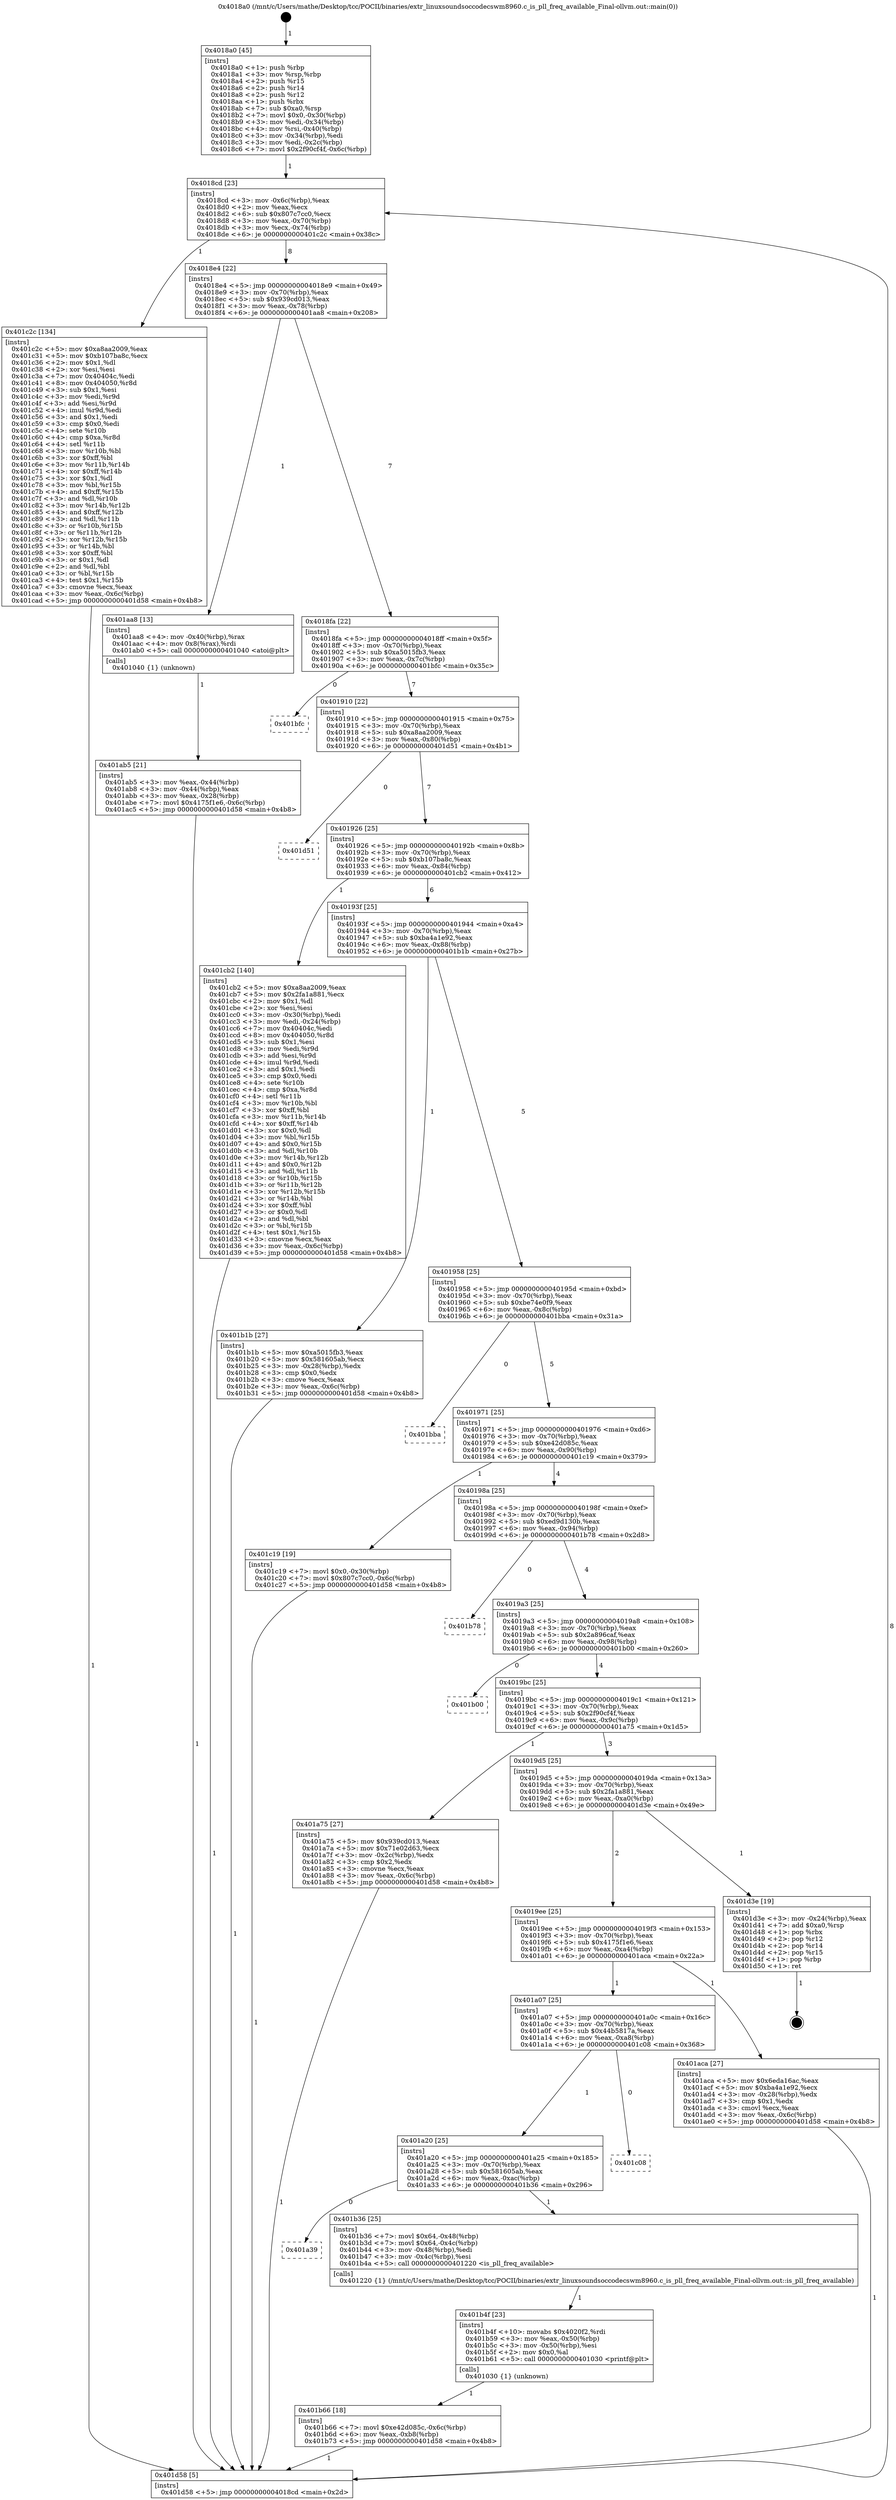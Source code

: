 digraph "0x4018a0" {
  label = "0x4018a0 (/mnt/c/Users/mathe/Desktop/tcc/POCII/binaries/extr_linuxsoundsoccodecswm8960.c_is_pll_freq_available_Final-ollvm.out::main(0))"
  labelloc = "t"
  node[shape=record]

  Entry [label="",width=0.3,height=0.3,shape=circle,fillcolor=black,style=filled]
  "0x4018cd" [label="{
     0x4018cd [23]\l
     | [instrs]\l
     &nbsp;&nbsp;0x4018cd \<+3\>: mov -0x6c(%rbp),%eax\l
     &nbsp;&nbsp;0x4018d0 \<+2\>: mov %eax,%ecx\l
     &nbsp;&nbsp;0x4018d2 \<+6\>: sub $0x807c7cc0,%ecx\l
     &nbsp;&nbsp;0x4018d8 \<+3\>: mov %eax,-0x70(%rbp)\l
     &nbsp;&nbsp;0x4018db \<+3\>: mov %ecx,-0x74(%rbp)\l
     &nbsp;&nbsp;0x4018de \<+6\>: je 0000000000401c2c \<main+0x38c\>\l
  }"]
  "0x401c2c" [label="{
     0x401c2c [134]\l
     | [instrs]\l
     &nbsp;&nbsp;0x401c2c \<+5\>: mov $0xa8aa2009,%eax\l
     &nbsp;&nbsp;0x401c31 \<+5\>: mov $0xb107ba8c,%ecx\l
     &nbsp;&nbsp;0x401c36 \<+2\>: mov $0x1,%dl\l
     &nbsp;&nbsp;0x401c38 \<+2\>: xor %esi,%esi\l
     &nbsp;&nbsp;0x401c3a \<+7\>: mov 0x40404c,%edi\l
     &nbsp;&nbsp;0x401c41 \<+8\>: mov 0x404050,%r8d\l
     &nbsp;&nbsp;0x401c49 \<+3\>: sub $0x1,%esi\l
     &nbsp;&nbsp;0x401c4c \<+3\>: mov %edi,%r9d\l
     &nbsp;&nbsp;0x401c4f \<+3\>: add %esi,%r9d\l
     &nbsp;&nbsp;0x401c52 \<+4\>: imul %r9d,%edi\l
     &nbsp;&nbsp;0x401c56 \<+3\>: and $0x1,%edi\l
     &nbsp;&nbsp;0x401c59 \<+3\>: cmp $0x0,%edi\l
     &nbsp;&nbsp;0x401c5c \<+4\>: sete %r10b\l
     &nbsp;&nbsp;0x401c60 \<+4\>: cmp $0xa,%r8d\l
     &nbsp;&nbsp;0x401c64 \<+4\>: setl %r11b\l
     &nbsp;&nbsp;0x401c68 \<+3\>: mov %r10b,%bl\l
     &nbsp;&nbsp;0x401c6b \<+3\>: xor $0xff,%bl\l
     &nbsp;&nbsp;0x401c6e \<+3\>: mov %r11b,%r14b\l
     &nbsp;&nbsp;0x401c71 \<+4\>: xor $0xff,%r14b\l
     &nbsp;&nbsp;0x401c75 \<+3\>: xor $0x1,%dl\l
     &nbsp;&nbsp;0x401c78 \<+3\>: mov %bl,%r15b\l
     &nbsp;&nbsp;0x401c7b \<+4\>: and $0xff,%r15b\l
     &nbsp;&nbsp;0x401c7f \<+3\>: and %dl,%r10b\l
     &nbsp;&nbsp;0x401c82 \<+3\>: mov %r14b,%r12b\l
     &nbsp;&nbsp;0x401c85 \<+4\>: and $0xff,%r12b\l
     &nbsp;&nbsp;0x401c89 \<+3\>: and %dl,%r11b\l
     &nbsp;&nbsp;0x401c8c \<+3\>: or %r10b,%r15b\l
     &nbsp;&nbsp;0x401c8f \<+3\>: or %r11b,%r12b\l
     &nbsp;&nbsp;0x401c92 \<+3\>: xor %r12b,%r15b\l
     &nbsp;&nbsp;0x401c95 \<+3\>: or %r14b,%bl\l
     &nbsp;&nbsp;0x401c98 \<+3\>: xor $0xff,%bl\l
     &nbsp;&nbsp;0x401c9b \<+3\>: or $0x1,%dl\l
     &nbsp;&nbsp;0x401c9e \<+2\>: and %dl,%bl\l
     &nbsp;&nbsp;0x401ca0 \<+3\>: or %bl,%r15b\l
     &nbsp;&nbsp;0x401ca3 \<+4\>: test $0x1,%r15b\l
     &nbsp;&nbsp;0x401ca7 \<+3\>: cmovne %ecx,%eax\l
     &nbsp;&nbsp;0x401caa \<+3\>: mov %eax,-0x6c(%rbp)\l
     &nbsp;&nbsp;0x401cad \<+5\>: jmp 0000000000401d58 \<main+0x4b8\>\l
  }"]
  "0x4018e4" [label="{
     0x4018e4 [22]\l
     | [instrs]\l
     &nbsp;&nbsp;0x4018e4 \<+5\>: jmp 00000000004018e9 \<main+0x49\>\l
     &nbsp;&nbsp;0x4018e9 \<+3\>: mov -0x70(%rbp),%eax\l
     &nbsp;&nbsp;0x4018ec \<+5\>: sub $0x939cd013,%eax\l
     &nbsp;&nbsp;0x4018f1 \<+3\>: mov %eax,-0x78(%rbp)\l
     &nbsp;&nbsp;0x4018f4 \<+6\>: je 0000000000401aa8 \<main+0x208\>\l
  }"]
  Exit [label="",width=0.3,height=0.3,shape=circle,fillcolor=black,style=filled,peripheries=2]
  "0x401aa8" [label="{
     0x401aa8 [13]\l
     | [instrs]\l
     &nbsp;&nbsp;0x401aa8 \<+4\>: mov -0x40(%rbp),%rax\l
     &nbsp;&nbsp;0x401aac \<+4\>: mov 0x8(%rax),%rdi\l
     &nbsp;&nbsp;0x401ab0 \<+5\>: call 0000000000401040 \<atoi@plt\>\l
     | [calls]\l
     &nbsp;&nbsp;0x401040 \{1\} (unknown)\l
  }"]
  "0x4018fa" [label="{
     0x4018fa [22]\l
     | [instrs]\l
     &nbsp;&nbsp;0x4018fa \<+5\>: jmp 00000000004018ff \<main+0x5f\>\l
     &nbsp;&nbsp;0x4018ff \<+3\>: mov -0x70(%rbp),%eax\l
     &nbsp;&nbsp;0x401902 \<+5\>: sub $0xa5015fb3,%eax\l
     &nbsp;&nbsp;0x401907 \<+3\>: mov %eax,-0x7c(%rbp)\l
     &nbsp;&nbsp;0x40190a \<+6\>: je 0000000000401bfc \<main+0x35c\>\l
  }"]
  "0x401b66" [label="{
     0x401b66 [18]\l
     | [instrs]\l
     &nbsp;&nbsp;0x401b66 \<+7\>: movl $0xe42d085c,-0x6c(%rbp)\l
     &nbsp;&nbsp;0x401b6d \<+6\>: mov %eax,-0xb8(%rbp)\l
     &nbsp;&nbsp;0x401b73 \<+5\>: jmp 0000000000401d58 \<main+0x4b8\>\l
  }"]
  "0x401bfc" [label="{
     0x401bfc\l
  }", style=dashed]
  "0x401910" [label="{
     0x401910 [22]\l
     | [instrs]\l
     &nbsp;&nbsp;0x401910 \<+5\>: jmp 0000000000401915 \<main+0x75\>\l
     &nbsp;&nbsp;0x401915 \<+3\>: mov -0x70(%rbp),%eax\l
     &nbsp;&nbsp;0x401918 \<+5\>: sub $0xa8aa2009,%eax\l
     &nbsp;&nbsp;0x40191d \<+3\>: mov %eax,-0x80(%rbp)\l
     &nbsp;&nbsp;0x401920 \<+6\>: je 0000000000401d51 \<main+0x4b1\>\l
  }"]
  "0x401b4f" [label="{
     0x401b4f [23]\l
     | [instrs]\l
     &nbsp;&nbsp;0x401b4f \<+10\>: movabs $0x4020f2,%rdi\l
     &nbsp;&nbsp;0x401b59 \<+3\>: mov %eax,-0x50(%rbp)\l
     &nbsp;&nbsp;0x401b5c \<+3\>: mov -0x50(%rbp),%esi\l
     &nbsp;&nbsp;0x401b5f \<+2\>: mov $0x0,%al\l
     &nbsp;&nbsp;0x401b61 \<+5\>: call 0000000000401030 \<printf@plt\>\l
     | [calls]\l
     &nbsp;&nbsp;0x401030 \{1\} (unknown)\l
  }"]
  "0x401d51" [label="{
     0x401d51\l
  }", style=dashed]
  "0x401926" [label="{
     0x401926 [25]\l
     | [instrs]\l
     &nbsp;&nbsp;0x401926 \<+5\>: jmp 000000000040192b \<main+0x8b\>\l
     &nbsp;&nbsp;0x40192b \<+3\>: mov -0x70(%rbp),%eax\l
     &nbsp;&nbsp;0x40192e \<+5\>: sub $0xb107ba8c,%eax\l
     &nbsp;&nbsp;0x401933 \<+6\>: mov %eax,-0x84(%rbp)\l
     &nbsp;&nbsp;0x401939 \<+6\>: je 0000000000401cb2 \<main+0x412\>\l
  }"]
  "0x401a39" [label="{
     0x401a39\l
  }", style=dashed]
  "0x401cb2" [label="{
     0x401cb2 [140]\l
     | [instrs]\l
     &nbsp;&nbsp;0x401cb2 \<+5\>: mov $0xa8aa2009,%eax\l
     &nbsp;&nbsp;0x401cb7 \<+5\>: mov $0x2fa1a881,%ecx\l
     &nbsp;&nbsp;0x401cbc \<+2\>: mov $0x1,%dl\l
     &nbsp;&nbsp;0x401cbe \<+2\>: xor %esi,%esi\l
     &nbsp;&nbsp;0x401cc0 \<+3\>: mov -0x30(%rbp),%edi\l
     &nbsp;&nbsp;0x401cc3 \<+3\>: mov %edi,-0x24(%rbp)\l
     &nbsp;&nbsp;0x401cc6 \<+7\>: mov 0x40404c,%edi\l
     &nbsp;&nbsp;0x401ccd \<+8\>: mov 0x404050,%r8d\l
     &nbsp;&nbsp;0x401cd5 \<+3\>: sub $0x1,%esi\l
     &nbsp;&nbsp;0x401cd8 \<+3\>: mov %edi,%r9d\l
     &nbsp;&nbsp;0x401cdb \<+3\>: add %esi,%r9d\l
     &nbsp;&nbsp;0x401cde \<+4\>: imul %r9d,%edi\l
     &nbsp;&nbsp;0x401ce2 \<+3\>: and $0x1,%edi\l
     &nbsp;&nbsp;0x401ce5 \<+3\>: cmp $0x0,%edi\l
     &nbsp;&nbsp;0x401ce8 \<+4\>: sete %r10b\l
     &nbsp;&nbsp;0x401cec \<+4\>: cmp $0xa,%r8d\l
     &nbsp;&nbsp;0x401cf0 \<+4\>: setl %r11b\l
     &nbsp;&nbsp;0x401cf4 \<+3\>: mov %r10b,%bl\l
     &nbsp;&nbsp;0x401cf7 \<+3\>: xor $0xff,%bl\l
     &nbsp;&nbsp;0x401cfa \<+3\>: mov %r11b,%r14b\l
     &nbsp;&nbsp;0x401cfd \<+4\>: xor $0xff,%r14b\l
     &nbsp;&nbsp;0x401d01 \<+3\>: xor $0x0,%dl\l
     &nbsp;&nbsp;0x401d04 \<+3\>: mov %bl,%r15b\l
     &nbsp;&nbsp;0x401d07 \<+4\>: and $0x0,%r15b\l
     &nbsp;&nbsp;0x401d0b \<+3\>: and %dl,%r10b\l
     &nbsp;&nbsp;0x401d0e \<+3\>: mov %r14b,%r12b\l
     &nbsp;&nbsp;0x401d11 \<+4\>: and $0x0,%r12b\l
     &nbsp;&nbsp;0x401d15 \<+3\>: and %dl,%r11b\l
     &nbsp;&nbsp;0x401d18 \<+3\>: or %r10b,%r15b\l
     &nbsp;&nbsp;0x401d1b \<+3\>: or %r11b,%r12b\l
     &nbsp;&nbsp;0x401d1e \<+3\>: xor %r12b,%r15b\l
     &nbsp;&nbsp;0x401d21 \<+3\>: or %r14b,%bl\l
     &nbsp;&nbsp;0x401d24 \<+3\>: xor $0xff,%bl\l
     &nbsp;&nbsp;0x401d27 \<+3\>: or $0x0,%dl\l
     &nbsp;&nbsp;0x401d2a \<+2\>: and %dl,%bl\l
     &nbsp;&nbsp;0x401d2c \<+3\>: or %bl,%r15b\l
     &nbsp;&nbsp;0x401d2f \<+4\>: test $0x1,%r15b\l
     &nbsp;&nbsp;0x401d33 \<+3\>: cmovne %ecx,%eax\l
     &nbsp;&nbsp;0x401d36 \<+3\>: mov %eax,-0x6c(%rbp)\l
     &nbsp;&nbsp;0x401d39 \<+5\>: jmp 0000000000401d58 \<main+0x4b8\>\l
  }"]
  "0x40193f" [label="{
     0x40193f [25]\l
     | [instrs]\l
     &nbsp;&nbsp;0x40193f \<+5\>: jmp 0000000000401944 \<main+0xa4\>\l
     &nbsp;&nbsp;0x401944 \<+3\>: mov -0x70(%rbp),%eax\l
     &nbsp;&nbsp;0x401947 \<+5\>: sub $0xba4a1e92,%eax\l
     &nbsp;&nbsp;0x40194c \<+6\>: mov %eax,-0x88(%rbp)\l
     &nbsp;&nbsp;0x401952 \<+6\>: je 0000000000401b1b \<main+0x27b\>\l
  }"]
  "0x401b36" [label="{
     0x401b36 [25]\l
     | [instrs]\l
     &nbsp;&nbsp;0x401b36 \<+7\>: movl $0x64,-0x48(%rbp)\l
     &nbsp;&nbsp;0x401b3d \<+7\>: movl $0x64,-0x4c(%rbp)\l
     &nbsp;&nbsp;0x401b44 \<+3\>: mov -0x48(%rbp),%edi\l
     &nbsp;&nbsp;0x401b47 \<+3\>: mov -0x4c(%rbp),%esi\l
     &nbsp;&nbsp;0x401b4a \<+5\>: call 0000000000401220 \<is_pll_freq_available\>\l
     | [calls]\l
     &nbsp;&nbsp;0x401220 \{1\} (/mnt/c/Users/mathe/Desktop/tcc/POCII/binaries/extr_linuxsoundsoccodecswm8960.c_is_pll_freq_available_Final-ollvm.out::is_pll_freq_available)\l
  }"]
  "0x401b1b" [label="{
     0x401b1b [27]\l
     | [instrs]\l
     &nbsp;&nbsp;0x401b1b \<+5\>: mov $0xa5015fb3,%eax\l
     &nbsp;&nbsp;0x401b20 \<+5\>: mov $0x581605ab,%ecx\l
     &nbsp;&nbsp;0x401b25 \<+3\>: mov -0x28(%rbp),%edx\l
     &nbsp;&nbsp;0x401b28 \<+3\>: cmp $0x0,%edx\l
     &nbsp;&nbsp;0x401b2b \<+3\>: cmove %ecx,%eax\l
     &nbsp;&nbsp;0x401b2e \<+3\>: mov %eax,-0x6c(%rbp)\l
     &nbsp;&nbsp;0x401b31 \<+5\>: jmp 0000000000401d58 \<main+0x4b8\>\l
  }"]
  "0x401958" [label="{
     0x401958 [25]\l
     | [instrs]\l
     &nbsp;&nbsp;0x401958 \<+5\>: jmp 000000000040195d \<main+0xbd\>\l
     &nbsp;&nbsp;0x40195d \<+3\>: mov -0x70(%rbp),%eax\l
     &nbsp;&nbsp;0x401960 \<+5\>: sub $0xbe74e0f9,%eax\l
     &nbsp;&nbsp;0x401965 \<+6\>: mov %eax,-0x8c(%rbp)\l
     &nbsp;&nbsp;0x40196b \<+6\>: je 0000000000401bba \<main+0x31a\>\l
  }"]
  "0x401a20" [label="{
     0x401a20 [25]\l
     | [instrs]\l
     &nbsp;&nbsp;0x401a20 \<+5\>: jmp 0000000000401a25 \<main+0x185\>\l
     &nbsp;&nbsp;0x401a25 \<+3\>: mov -0x70(%rbp),%eax\l
     &nbsp;&nbsp;0x401a28 \<+5\>: sub $0x581605ab,%eax\l
     &nbsp;&nbsp;0x401a2d \<+6\>: mov %eax,-0xac(%rbp)\l
     &nbsp;&nbsp;0x401a33 \<+6\>: je 0000000000401b36 \<main+0x296\>\l
  }"]
  "0x401bba" [label="{
     0x401bba\l
  }", style=dashed]
  "0x401971" [label="{
     0x401971 [25]\l
     | [instrs]\l
     &nbsp;&nbsp;0x401971 \<+5\>: jmp 0000000000401976 \<main+0xd6\>\l
     &nbsp;&nbsp;0x401976 \<+3\>: mov -0x70(%rbp),%eax\l
     &nbsp;&nbsp;0x401979 \<+5\>: sub $0xe42d085c,%eax\l
     &nbsp;&nbsp;0x40197e \<+6\>: mov %eax,-0x90(%rbp)\l
     &nbsp;&nbsp;0x401984 \<+6\>: je 0000000000401c19 \<main+0x379\>\l
  }"]
  "0x401c08" [label="{
     0x401c08\l
  }", style=dashed]
  "0x401c19" [label="{
     0x401c19 [19]\l
     | [instrs]\l
     &nbsp;&nbsp;0x401c19 \<+7\>: movl $0x0,-0x30(%rbp)\l
     &nbsp;&nbsp;0x401c20 \<+7\>: movl $0x807c7cc0,-0x6c(%rbp)\l
     &nbsp;&nbsp;0x401c27 \<+5\>: jmp 0000000000401d58 \<main+0x4b8\>\l
  }"]
  "0x40198a" [label="{
     0x40198a [25]\l
     | [instrs]\l
     &nbsp;&nbsp;0x40198a \<+5\>: jmp 000000000040198f \<main+0xef\>\l
     &nbsp;&nbsp;0x40198f \<+3\>: mov -0x70(%rbp),%eax\l
     &nbsp;&nbsp;0x401992 \<+5\>: sub $0xed9d130b,%eax\l
     &nbsp;&nbsp;0x401997 \<+6\>: mov %eax,-0x94(%rbp)\l
     &nbsp;&nbsp;0x40199d \<+6\>: je 0000000000401b78 \<main+0x2d8\>\l
  }"]
  "0x401a07" [label="{
     0x401a07 [25]\l
     | [instrs]\l
     &nbsp;&nbsp;0x401a07 \<+5\>: jmp 0000000000401a0c \<main+0x16c\>\l
     &nbsp;&nbsp;0x401a0c \<+3\>: mov -0x70(%rbp),%eax\l
     &nbsp;&nbsp;0x401a0f \<+5\>: sub $0x44b5817a,%eax\l
     &nbsp;&nbsp;0x401a14 \<+6\>: mov %eax,-0xa8(%rbp)\l
     &nbsp;&nbsp;0x401a1a \<+6\>: je 0000000000401c08 \<main+0x368\>\l
  }"]
  "0x401b78" [label="{
     0x401b78\l
  }", style=dashed]
  "0x4019a3" [label="{
     0x4019a3 [25]\l
     | [instrs]\l
     &nbsp;&nbsp;0x4019a3 \<+5\>: jmp 00000000004019a8 \<main+0x108\>\l
     &nbsp;&nbsp;0x4019a8 \<+3\>: mov -0x70(%rbp),%eax\l
     &nbsp;&nbsp;0x4019ab \<+5\>: sub $0x2a896caf,%eax\l
     &nbsp;&nbsp;0x4019b0 \<+6\>: mov %eax,-0x98(%rbp)\l
     &nbsp;&nbsp;0x4019b6 \<+6\>: je 0000000000401b00 \<main+0x260\>\l
  }"]
  "0x401aca" [label="{
     0x401aca [27]\l
     | [instrs]\l
     &nbsp;&nbsp;0x401aca \<+5\>: mov $0x6eda16ac,%eax\l
     &nbsp;&nbsp;0x401acf \<+5\>: mov $0xba4a1e92,%ecx\l
     &nbsp;&nbsp;0x401ad4 \<+3\>: mov -0x28(%rbp),%edx\l
     &nbsp;&nbsp;0x401ad7 \<+3\>: cmp $0x1,%edx\l
     &nbsp;&nbsp;0x401ada \<+3\>: cmovl %ecx,%eax\l
     &nbsp;&nbsp;0x401add \<+3\>: mov %eax,-0x6c(%rbp)\l
     &nbsp;&nbsp;0x401ae0 \<+5\>: jmp 0000000000401d58 \<main+0x4b8\>\l
  }"]
  "0x401b00" [label="{
     0x401b00\l
  }", style=dashed]
  "0x4019bc" [label="{
     0x4019bc [25]\l
     | [instrs]\l
     &nbsp;&nbsp;0x4019bc \<+5\>: jmp 00000000004019c1 \<main+0x121\>\l
     &nbsp;&nbsp;0x4019c1 \<+3\>: mov -0x70(%rbp),%eax\l
     &nbsp;&nbsp;0x4019c4 \<+5\>: sub $0x2f90cf4f,%eax\l
     &nbsp;&nbsp;0x4019c9 \<+6\>: mov %eax,-0x9c(%rbp)\l
     &nbsp;&nbsp;0x4019cf \<+6\>: je 0000000000401a75 \<main+0x1d5\>\l
  }"]
  "0x4019ee" [label="{
     0x4019ee [25]\l
     | [instrs]\l
     &nbsp;&nbsp;0x4019ee \<+5\>: jmp 00000000004019f3 \<main+0x153\>\l
     &nbsp;&nbsp;0x4019f3 \<+3\>: mov -0x70(%rbp),%eax\l
     &nbsp;&nbsp;0x4019f6 \<+5\>: sub $0x4175f1e6,%eax\l
     &nbsp;&nbsp;0x4019fb \<+6\>: mov %eax,-0xa4(%rbp)\l
     &nbsp;&nbsp;0x401a01 \<+6\>: je 0000000000401aca \<main+0x22a\>\l
  }"]
  "0x401a75" [label="{
     0x401a75 [27]\l
     | [instrs]\l
     &nbsp;&nbsp;0x401a75 \<+5\>: mov $0x939cd013,%eax\l
     &nbsp;&nbsp;0x401a7a \<+5\>: mov $0x71e02d63,%ecx\l
     &nbsp;&nbsp;0x401a7f \<+3\>: mov -0x2c(%rbp),%edx\l
     &nbsp;&nbsp;0x401a82 \<+3\>: cmp $0x2,%edx\l
     &nbsp;&nbsp;0x401a85 \<+3\>: cmovne %ecx,%eax\l
     &nbsp;&nbsp;0x401a88 \<+3\>: mov %eax,-0x6c(%rbp)\l
     &nbsp;&nbsp;0x401a8b \<+5\>: jmp 0000000000401d58 \<main+0x4b8\>\l
  }"]
  "0x4019d5" [label="{
     0x4019d5 [25]\l
     | [instrs]\l
     &nbsp;&nbsp;0x4019d5 \<+5\>: jmp 00000000004019da \<main+0x13a\>\l
     &nbsp;&nbsp;0x4019da \<+3\>: mov -0x70(%rbp),%eax\l
     &nbsp;&nbsp;0x4019dd \<+5\>: sub $0x2fa1a881,%eax\l
     &nbsp;&nbsp;0x4019e2 \<+6\>: mov %eax,-0xa0(%rbp)\l
     &nbsp;&nbsp;0x4019e8 \<+6\>: je 0000000000401d3e \<main+0x49e\>\l
  }"]
  "0x401d58" [label="{
     0x401d58 [5]\l
     | [instrs]\l
     &nbsp;&nbsp;0x401d58 \<+5\>: jmp 00000000004018cd \<main+0x2d\>\l
  }"]
  "0x4018a0" [label="{
     0x4018a0 [45]\l
     | [instrs]\l
     &nbsp;&nbsp;0x4018a0 \<+1\>: push %rbp\l
     &nbsp;&nbsp;0x4018a1 \<+3\>: mov %rsp,%rbp\l
     &nbsp;&nbsp;0x4018a4 \<+2\>: push %r15\l
     &nbsp;&nbsp;0x4018a6 \<+2\>: push %r14\l
     &nbsp;&nbsp;0x4018a8 \<+2\>: push %r12\l
     &nbsp;&nbsp;0x4018aa \<+1\>: push %rbx\l
     &nbsp;&nbsp;0x4018ab \<+7\>: sub $0xa0,%rsp\l
     &nbsp;&nbsp;0x4018b2 \<+7\>: movl $0x0,-0x30(%rbp)\l
     &nbsp;&nbsp;0x4018b9 \<+3\>: mov %edi,-0x34(%rbp)\l
     &nbsp;&nbsp;0x4018bc \<+4\>: mov %rsi,-0x40(%rbp)\l
     &nbsp;&nbsp;0x4018c0 \<+3\>: mov -0x34(%rbp),%edi\l
     &nbsp;&nbsp;0x4018c3 \<+3\>: mov %edi,-0x2c(%rbp)\l
     &nbsp;&nbsp;0x4018c6 \<+7\>: movl $0x2f90cf4f,-0x6c(%rbp)\l
  }"]
  "0x401ab5" [label="{
     0x401ab5 [21]\l
     | [instrs]\l
     &nbsp;&nbsp;0x401ab5 \<+3\>: mov %eax,-0x44(%rbp)\l
     &nbsp;&nbsp;0x401ab8 \<+3\>: mov -0x44(%rbp),%eax\l
     &nbsp;&nbsp;0x401abb \<+3\>: mov %eax,-0x28(%rbp)\l
     &nbsp;&nbsp;0x401abe \<+7\>: movl $0x4175f1e6,-0x6c(%rbp)\l
     &nbsp;&nbsp;0x401ac5 \<+5\>: jmp 0000000000401d58 \<main+0x4b8\>\l
  }"]
  "0x401d3e" [label="{
     0x401d3e [19]\l
     | [instrs]\l
     &nbsp;&nbsp;0x401d3e \<+3\>: mov -0x24(%rbp),%eax\l
     &nbsp;&nbsp;0x401d41 \<+7\>: add $0xa0,%rsp\l
     &nbsp;&nbsp;0x401d48 \<+1\>: pop %rbx\l
     &nbsp;&nbsp;0x401d49 \<+2\>: pop %r12\l
     &nbsp;&nbsp;0x401d4b \<+2\>: pop %r14\l
     &nbsp;&nbsp;0x401d4d \<+2\>: pop %r15\l
     &nbsp;&nbsp;0x401d4f \<+1\>: pop %rbp\l
     &nbsp;&nbsp;0x401d50 \<+1\>: ret\l
  }"]
  Entry -> "0x4018a0" [label=" 1"]
  "0x4018cd" -> "0x401c2c" [label=" 1"]
  "0x4018cd" -> "0x4018e4" [label=" 8"]
  "0x401d3e" -> Exit [label=" 1"]
  "0x4018e4" -> "0x401aa8" [label=" 1"]
  "0x4018e4" -> "0x4018fa" [label=" 7"]
  "0x401cb2" -> "0x401d58" [label=" 1"]
  "0x4018fa" -> "0x401bfc" [label=" 0"]
  "0x4018fa" -> "0x401910" [label=" 7"]
  "0x401c2c" -> "0x401d58" [label=" 1"]
  "0x401910" -> "0x401d51" [label=" 0"]
  "0x401910" -> "0x401926" [label=" 7"]
  "0x401c19" -> "0x401d58" [label=" 1"]
  "0x401926" -> "0x401cb2" [label=" 1"]
  "0x401926" -> "0x40193f" [label=" 6"]
  "0x401b66" -> "0x401d58" [label=" 1"]
  "0x40193f" -> "0x401b1b" [label=" 1"]
  "0x40193f" -> "0x401958" [label=" 5"]
  "0x401b4f" -> "0x401b66" [label=" 1"]
  "0x401958" -> "0x401bba" [label=" 0"]
  "0x401958" -> "0x401971" [label=" 5"]
  "0x401a20" -> "0x401a39" [label=" 0"]
  "0x401971" -> "0x401c19" [label=" 1"]
  "0x401971" -> "0x40198a" [label=" 4"]
  "0x401a20" -> "0x401b36" [label=" 1"]
  "0x40198a" -> "0x401b78" [label=" 0"]
  "0x40198a" -> "0x4019a3" [label=" 4"]
  "0x401a07" -> "0x401a20" [label=" 1"]
  "0x4019a3" -> "0x401b00" [label=" 0"]
  "0x4019a3" -> "0x4019bc" [label=" 4"]
  "0x401a07" -> "0x401c08" [label=" 0"]
  "0x4019bc" -> "0x401a75" [label=" 1"]
  "0x4019bc" -> "0x4019d5" [label=" 3"]
  "0x401a75" -> "0x401d58" [label=" 1"]
  "0x4018a0" -> "0x4018cd" [label=" 1"]
  "0x401d58" -> "0x4018cd" [label=" 8"]
  "0x401aa8" -> "0x401ab5" [label=" 1"]
  "0x401ab5" -> "0x401d58" [label=" 1"]
  "0x401b1b" -> "0x401d58" [label=" 1"]
  "0x4019d5" -> "0x401d3e" [label=" 1"]
  "0x4019d5" -> "0x4019ee" [label=" 2"]
  "0x401b36" -> "0x401b4f" [label=" 1"]
  "0x4019ee" -> "0x401aca" [label=" 1"]
  "0x4019ee" -> "0x401a07" [label=" 1"]
  "0x401aca" -> "0x401d58" [label=" 1"]
}
